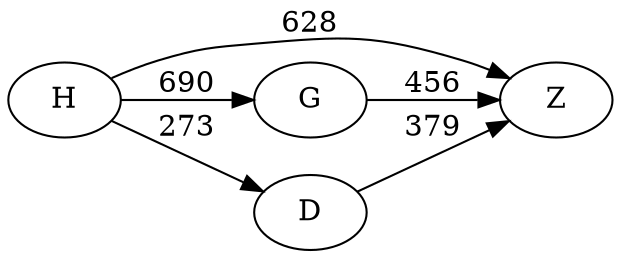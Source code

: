 digraph G {
	rankdir=LR size="8,5"
	H
	Z
	H -> Z [label=628]
	H
	G
	H -> G [label=690]
	H
	D
	H -> D [label=273]
	G
	Z
	G -> Z [label=456]
	D
	Z
	D -> Z [label=379]
}

